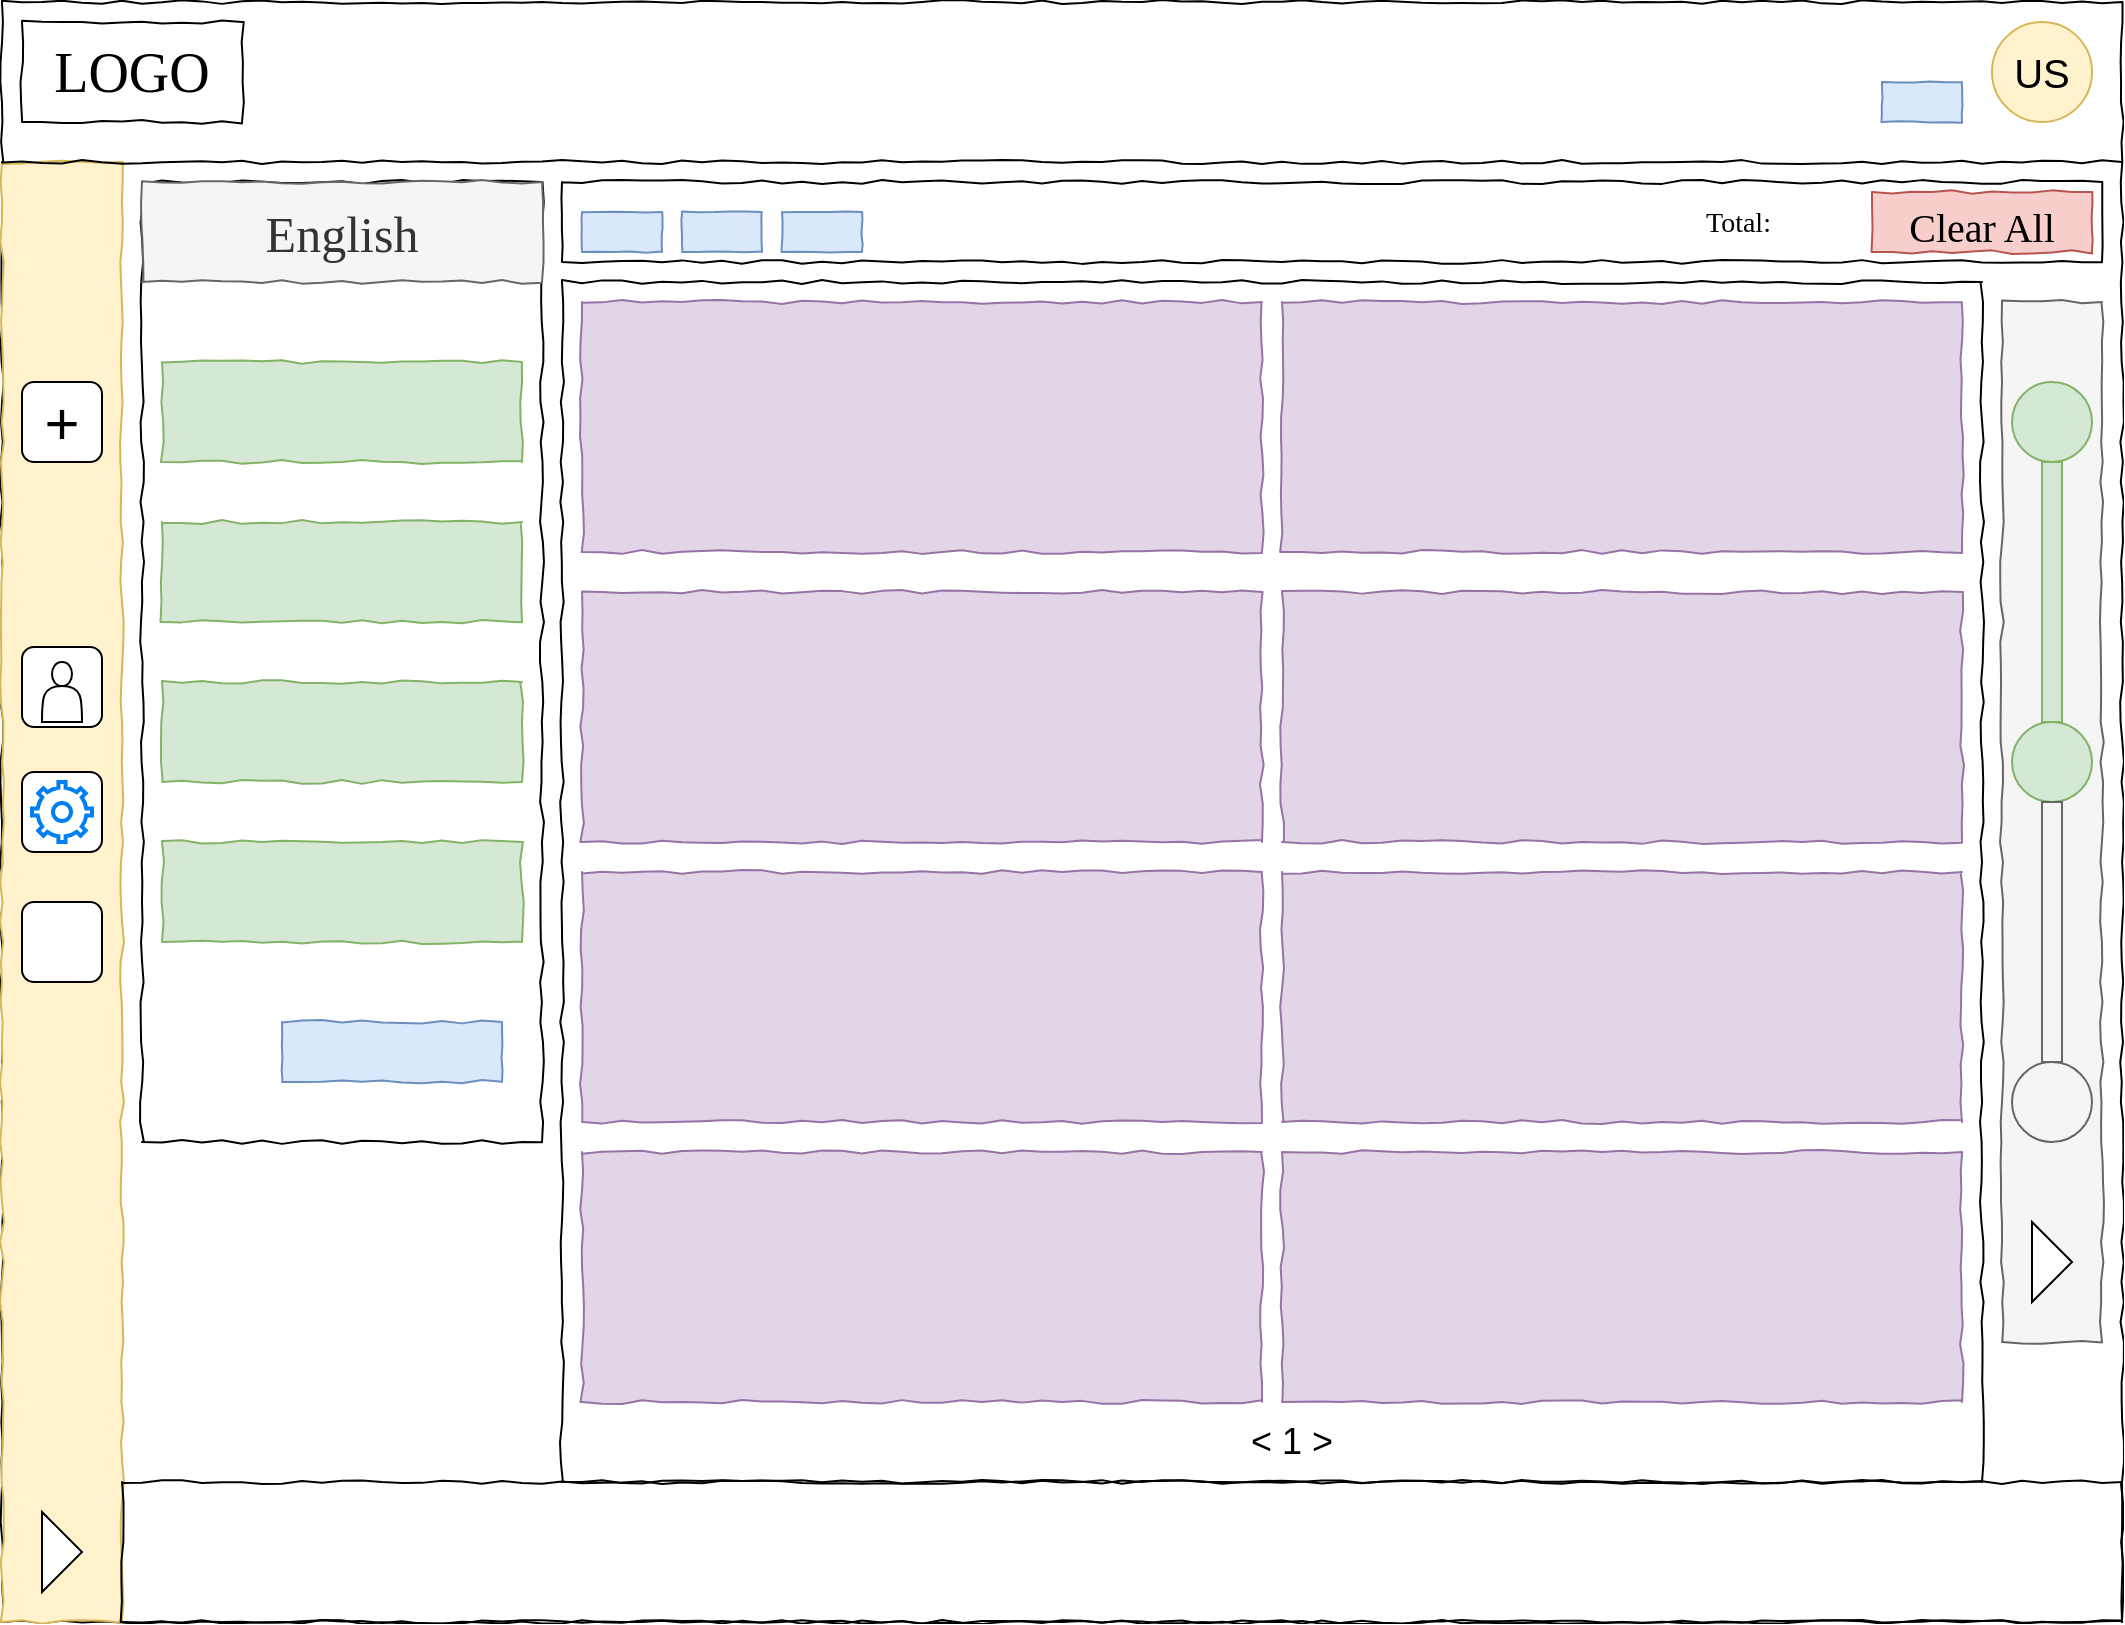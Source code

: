 <mxfile version="13.6.0" type="device"><diagram name="Page-1" id="03018318-947c-dd8e-b7a3-06fadd420f32"><mxGraphModel dx="1391" dy="829" grid="1" gridSize="10" guides="1" tooltips="1" connect="1" arrows="1" fold="1" page="1" pageScale="1" pageWidth="1100" pageHeight="850" background="#ffffff" math="0" shadow="0"><root><mxCell id="0"/><mxCell id="1" parent="0"/><mxCell id="TarIdMtxdLrThIjpSe1M-21" value="" style="whiteSpace=wrap;html=1;rounded=0;shadow=0;labelBackgroundColor=none;strokeWidth=1;fillColor=#e1d5e7;fontFamily=Verdana;fontSize=12;align=center;verticalAlign=top;spacing=10;comic=1;strokeColor=#9673a6;" vertex="1" parent="1"><mxGeometry x="310" y="315" width="340" height="125" as="geometry"/></mxCell><mxCell id="TarIdMtxdLrThIjpSe1M-40" value="" style="whiteSpace=wrap;html=1;rounded=0;shadow=0;labelBackgroundColor=none;strokeWidth=1;fillColor=none;fontFamily=Verdana;fontSize=12;align=center;comic=1;" vertex="1" parent="1"><mxGeometry x="300" y="160" width="710" height="600" as="geometry"/></mxCell><mxCell id="677b7b8949515195-1" value="" style="whiteSpace=wrap;html=1;rounded=0;shadow=0;labelBackgroundColor=none;strokeColor=#000000;strokeWidth=1;fillColor=none;fontFamily=Verdana;fontSize=12;fontColor=#000000;align=center;comic=1;" parent="1" vertex="1"><mxGeometry x="20" y="20" width="1060" height="810" as="geometry"/></mxCell><mxCell id="677b7b8949515195-2" value="LOGO" style="whiteSpace=wrap;html=1;rounded=0;shadow=0;labelBackgroundColor=none;strokeWidth=1;fontFamily=Verdana;fontSize=28;align=center;comic=1;" parent="1" vertex="1"><mxGeometry x="30" y="30" width="110" height="50" as="geometry"/></mxCell><mxCell id="677b7b8949515195-8" value="" style="whiteSpace=wrap;html=1;rounded=0;shadow=0;labelBackgroundColor=none;strokeWidth=1;fillColor=#fff2cc;fontFamily=Verdana;fontSize=12;align=center;comic=1;strokeColor=#d6b656;" parent="1" vertex="1"><mxGeometry x="20" y="100" width="60" height="730" as="geometry"/></mxCell><mxCell id="677b7b8949515195-9" value="" style="line;strokeWidth=1;html=1;rounded=0;shadow=0;labelBackgroundColor=none;fillColor=none;fontFamily=Verdana;fontSize=14;fontColor=#000000;align=center;comic=1;" parent="1" vertex="1"><mxGeometry x="20" y="50" width="1060" height="100" as="geometry"/></mxCell><mxCell id="677b7b8949515195-15" value="" style="whiteSpace=wrap;html=1;rounded=0;shadow=0;labelBackgroundColor=none;strokeWidth=1;fillColor=#e1d5e7;fontFamily=Verdana;fontSize=12;align=center;verticalAlign=top;spacing=10;comic=1;strokeColor=#9673a6;" parent="1" vertex="1"><mxGeometry x="310" y="170" width="340" height="125" as="geometry"/></mxCell><mxCell id="677b7b8949515195-25" value="" style="whiteSpace=wrap;html=1;rounded=0;shadow=0;labelBackgroundColor=none;strokeWidth=1;fillColor=#f5f5f5;fontFamily=Verdana;fontSize=12;align=center;comic=1;strokeColor=#666666;fontColor=#333333;" parent="1" vertex="1"><mxGeometry x="1020" y="170" width="50" height="520" as="geometry"/></mxCell><mxCell id="TarIdMtxdLrThIjpSe1M-1" value="" style="whiteSpace=wrap;html=1;rounded=0;shadow=0;labelBackgroundColor=none;strokeWidth=1;fillColor=none;fontFamily=Verdana;fontSize=12;align=center;comic=1;" vertex="1" parent="1"><mxGeometry x="300" y="110" width="770" height="40" as="geometry"/></mxCell><mxCell id="TarIdMtxdLrThIjpSe1M-3" value="" style="whiteSpace=wrap;html=1;rounded=0;shadow=0;labelBackgroundColor=none;strokeWidth=1;fillColor=none;fontFamily=Verdana;fontSize=12;align=center;comic=1;" vertex="1" parent="1"><mxGeometry x="90" y="110" width="200" height="480" as="geometry"/></mxCell><mxCell id="TarIdMtxdLrThIjpSe1M-4" value="&lt;font style=&quot;font-size: 20px&quot;&gt;Clear All&lt;br&gt;&lt;/font&gt;" style="whiteSpace=wrap;html=1;rounded=0;shadow=0;labelBackgroundColor=none;strokeWidth=1;fontFamily=Verdana;fontSize=28;align=center;comic=1;fillColor=#f8cecc;strokeColor=#b85450;" vertex="1" parent="1"><mxGeometry x="955" y="115" width="110" height="30" as="geometry"/></mxCell><mxCell id="TarIdMtxdLrThIjpSe1M-6" value="Total:" style="text;html=1;points=[];align=left;verticalAlign=top;spacingTop=-4;fontSize=14;fontFamily=Verdana" vertex="1" parent="1"><mxGeometry x="870" y="120" width="60" height="20" as="geometry"/></mxCell><mxCell id="TarIdMtxdLrThIjpSe1M-7" value="" style="whiteSpace=wrap;html=1;rounded=0;shadow=0;labelBackgroundColor=none;strokeWidth=1;fillColor=none;fontFamily=Verdana;fontSize=12;align=center;comic=1;" vertex="1" parent="1"><mxGeometry x="80" y="760" width="1000" height="70" as="geometry"/></mxCell><mxCell id="TarIdMtxdLrThIjpSe1M-8" value="&lt;font style=&quot;font-size: 25px&quot;&gt;English&lt;/font&gt;" style="whiteSpace=wrap;html=1;rounded=0;shadow=0;labelBackgroundColor=none;strokeWidth=1;fontFamily=Verdana;fontSize=28;align=center;comic=1;fillColor=#f5f5f5;strokeColor=#666666;fontColor=#333333;" vertex="1" parent="1"><mxGeometry x="90" y="110" width="200" height="50" as="geometry"/></mxCell><mxCell id="TarIdMtxdLrThIjpSe1M-9" value="" style="whiteSpace=wrap;html=1;rounded=0;shadow=0;labelBackgroundColor=none;strokeWidth=1;fontFamily=Verdana;fontSize=28;align=center;comic=1;fillColor=#d5e8d4;strokeColor=#82b366;" vertex="1" parent="1"><mxGeometry x="100" y="200" width="180" height="50" as="geometry"/></mxCell><mxCell id="TarIdMtxdLrThIjpSe1M-10" value="" style="whiteSpace=wrap;html=1;rounded=0;shadow=0;labelBackgroundColor=none;strokeWidth=1;fontFamily=Verdana;fontSize=28;align=center;comic=1;fillColor=#d5e8d4;strokeColor=#82b366;" vertex="1" parent="1"><mxGeometry x="100" y="280" width="180" height="50" as="geometry"/></mxCell><mxCell id="TarIdMtxdLrThIjpSe1M-11" value="" style="whiteSpace=wrap;html=1;rounded=0;shadow=0;labelBackgroundColor=none;strokeWidth=1;fontFamily=Verdana;fontSize=28;align=center;comic=1;fillColor=#d5e8d4;strokeColor=#82b366;" vertex="1" parent="1"><mxGeometry x="100" y="360" width="180" height="50" as="geometry"/></mxCell><mxCell id="TarIdMtxdLrThIjpSe1M-12" value="" style="whiteSpace=wrap;html=1;rounded=0;shadow=0;labelBackgroundColor=none;strokeWidth=1;fontFamily=Verdana;fontSize=28;align=center;comic=1;fillColor=#d5e8d4;strokeColor=#82b366;" vertex="1" parent="1"><mxGeometry x="100" y="440" width="180" height="50" as="geometry"/></mxCell><mxCell id="TarIdMtxdLrThIjpSe1M-13" value="" style="whiteSpace=wrap;html=1;rounded=0;shadow=0;labelBackgroundColor=none;strokeWidth=1;fontFamily=Verdana;fontSize=28;align=center;comic=1;fillColor=#dae8fc;strokeColor=#6c8ebf;" vertex="1" parent="1"><mxGeometry x="160" y="530" width="110" height="30" as="geometry"/></mxCell><mxCell id="TarIdMtxdLrThIjpSe1M-14" value="" style="ellipse;whiteSpace=wrap;html=1;aspect=fixed;fillColor=#d5e8d4;strokeColor=#82b366;" vertex="1" parent="1"><mxGeometry x="1025" y="210" width="40" height="40" as="geometry"/></mxCell><mxCell id="TarIdMtxdLrThIjpSe1M-15" value="" style="ellipse;whiteSpace=wrap;html=1;aspect=fixed;fillColor=#d5e8d4;strokeColor=#82b366;" vertex="1" parent="1"><mxGeometry x="1025" y="380" width="40" height="40" as="geometry"/></mxCell><mxCell id="TarIdMtxdLrThIjpSe1M-16" value="" style="ellipse;whiteSpace=wrap;html=1;aspect=fixed;fillColor=#f5f5f5;strokeColor=#666666;fontColor=#333333;" vertex="1" parent="1"><mxGeometry x="1025" y="550" width="40" height="40" as="geometry"/></mxCell><mxCell id="TarIdMtxdLrThIjpSe1M-20" value="" style="whiteSpace=wrap;html=1;rounded=0;shadow=0;labelBackgroundColor=none;strokeWidth=1;fillColor=#e1d5e7;fontFamily=Verdana;fontSize=12;align=center;verticalAlign=top;spacing=10;comic=1;strokeColor=#9673a6;" vertex="1" parent="1"><mxGeometry x="660" y="170" width="340" height="125" as="geometry"/></mxCell><mxCell id="TarIdMtxdLrThIjpSe1M-22" value="" style="whiteSpace=wrap;html=1;rounded=0;shadow=0;labelBackgroundColor=none;strokeWidth=1;fillColor=#e1d5e7;fontFamily=Verdana;fontSize=12;align=center;verticalAlign=top;spacing=10;comic=1;strokeColor=#9673a6;" vertex="1" parent="1"><mxGeometry x="660" y="315" width="340" height="125" as="geometry"/></mxCell><mxCell id="TarIdMtxdLrThIjpSe1M-23" value="" style="whiteSpace=wrap;html=1;rounded=0;shadow=0;labelBackgroundColor=none;strokeWidth=1;fillColor=#e1d5e7;fontFamily=Verdana;fontSize=12;align=center;verticalAlign=top;spacing=10;comic=1;strokeColor=#9673a6;" vertex="1" parent="1"><mxGeometry x="310" y="455" width="340" height="125" as="geometry"/></mxCell><mxCell id="TarIdMtxdLrThIjpSe1M-24" value="" style="whiteSpace=wrap;html=1;rounded=0;shadow=0;labelBackgroundColor=none;strokeWidth=1;fillColor=#e1d5e7;fontFamily=Verdana;fontSize=12;align=center;verticalAlign=top;spacing=10;comic=1;strokeColor=#9673a6;" vertex="1" parent="1"><mxGeometry x="660" y="455" width="340" height="125" as="geometry"/></mxCell><mxCell id="TarIdMtxdLrThIjpSe1M-25" value="" style="whiteSpace=wrap;html=1;rounded=0;shadow=0;labelBackgroundColor=none;strokeWidth=1;fillColor=#e1d5e7;fontFamily=Verdana;fontSize=12;align=center;verticalAlign=top;spacing=10;comic=1;strokeColor=#9673a6;" vertex="1" parent="1"><mxGeometry x="310" y="595" width="340" height="125" as="geometry"/></mxCell><mxCell id="TarIdMtxdLrThIjpSe1M-26" value="" style="whiteSpace=wrap;html=1;rounded=0;shadow=0;labelBackgroundColor=none;strokeWidth=1;fillColor=#e1d5e7;fontFamily=Verdana;fontSize=12;align=center;verticalAlign=top;spacing=10;comic=1;strokeColor=#9673a6;" vertex="1" parent="1"><mxGeometry x="660" y="595" width="340" height="125" as="geometry"/></mxCell><mxCell id="TarIdMtxdLrThIjpSe1M-27" value="" style="triangle;whiteSpace=wrap;html=1;" vertex="1" parent="1"><mxGeometry x="40" y="775" width="20" height="40" as="geometry"/></mxCell><mxCell id="TarIdMtxdLrThIjpSe1M-28" value="" style="triangle;whiteSpace=wrap;html=1;" vertex="1" parent="1"><mxGeometry x="1035" y="630" width="20" height="40" as="geometry"/></mxCell><mxCell id="TarIdMtxdLrThIjpSe1M-30" value="&lt;font style=&quot;font-size: 20px&quot;&gt;US&lt;/font&gt;" style="ellipse;whiteSpace=wrap;html=1;aspect=fixed;fillColor=#fff2cc;strokeColor=#d6b656;" vertex="1" parent="1"><mxGeometry x="1015" y="30" width="50" height="50" as="geometry"/></mxCell><mxCell id="TarIdMtxdLrThIjpSe1M-31" value="" style="whiteSpace=wrap;html=1;rounded=0;shadow=0;labelBackgroundColor=none;strokeWidth=1;fontFamily=Verdana;fontSize=28;align=center;comic=1;fillColor=#dae8fc;strokeColor=#6c8ebf;" vertex="1" parent="1"><mxGeometry x="960" y="60" width="40" height="20" as="geometry"/></mxCell><mxCell id="TarIdMtxdLrThIjpSe1M-32" value="" style="rounded=1;whiteSpace=wrap;html=1;" vertex="1" parent="1"><mxGeometry x="30" y="342.5" width="40" height="40" as="geometry"/></mxCell><mxCell id="TarIdMtxdLrThIjpSe1M-33" value="&lt;font style=&quot;font-size: 30px&quot;&gt;+&lt;/font&gt;" style="rounded=1;whiteSpace=wrap;html=1;" vertex="1" parent="1"><mxGeometry x="30" y="210" width="40" height="40" as="geometry"/></mxCell><mxCell id="TarIdMtxdLrThIjpSe1M-34" value="" style="rounded=1;whiteSpace=wrap;html=1;" vertex="1" parent="1"><mxGeometry x="30" y="405" width="40" height="40" as="geometry"/></mxCell><mxCell id="TarIdMtxdLrThIjpSe1M-35" value="" style="rounded=1;whiteSpace=wrap;html=1;" vertex="1" parent="1"><mxGeometry x="30" y="470" width="40" height="40" as="geometry"/></mxCell><mxCell id="TarIdMtxdLrThIjpSe1M-38" value="&lt;font style=&quot;font-size: 18px&quot;&gt;&amp;lt; 1 &amp;gt;&lt;br&gt;&lt;/font&gt;" style="text;html=1;strokeColor=none;fillColor=none;align=center;verticalAlign=middle;whiteSpace=wrap;rounded=0;" vertex="1" parent="1"><mxGeometry x="630" y="730" width="70" height="20" as="geometry"/></mxCell><mxCell id="TarIdMtxdLrThIjpSe1M-41" value="" style="whiteSpace=wrap;html=1;rounded=0;shadow=0;labelBackgroundColor=none;strokeWidth=1;fontFamily=Verdana;fontSize=28;align=center;comic=1;fillColor=#dae8fc;strokeColor=#6c8ebf;" vertex="1" parent="1"><mxGeometry x="310" y="125" width="40" height="20" as="geometry"/></mxCell><mxCell id="TarIdMtxdLrThIjpSe1M-42" value="" style="whiteSpace=wrap;html=1;rounded=0;shadow=0;labelBackgroundColor=none;strokeWidth=1;fontFamily=Verdana;fontSize=28;align=center;comic=1;fillColor=#dae8fc;strokeColor=#6c8ebf;" vertex="1" parent="1"><mxGeometry x="360" y="125" width="40" height="20" as="geometry"/></mxCell><mxCell id="TarIdMtxdLrThIjpSe1M-43" value="" style="whiteSpace=wrap;html=1;rounded=0;shadow=0;labelBackgroundColor=none;strokeWidth=1;fontFamily=Verdana;fontSize=28;align=center;comic=1;fillColor=#dae8fc;strokeColor=#6c8ebf;" vertex="1" parent="1"><mxGeometry x="410" y="125" width="40" height="20" as="geometry"/></mxCell><mxCell id="TarIdMtxdLrThIjpSe1M-44" value="" style="rounded=0;whiteSpace=wrap;html=1;fillColor=#d5e8d4;strokeColor=#82b366;" vertex="1" parent="1"><mxGeometry x="1040" y="250" width="10" height="130" as="geometry"/></mxCell><mxCell id="TarIdMtxdLrThIjpSe1M-45" value="" style="rounded=0;whiteSpace=wrap;html=1;fillColor=#f5f5f5;strokeColor=#666666;fontColor=#333333;" vertex="1" parent="1"><mxGeometry x="1040" y="420" width="10" height="130" as="geometry"/></mxCell><mxCell id="TarIdMtxdLrThIjpSe1M-47" value="" style="shape=actor;whiteSpace=wrap;html=1;" vertex="1" parent="1"><mxGeometry x="40" y="350" width="20" height="30" as="geometry"/></mxCell><mxCell id="TarIdMtxdLrThIjpSe1M-49" value="" style="html=1;verticalLabelPosition=bottom;align=center;labelBackgroundColor=#ffffff;verticalAlign=top;strokeWidth=2;strokeColor=#0080F0;shadow=0;dashed=0;shape=mxgraph.ios7.icons.settings;" vertex="1" parent="1"><mxGeometry x="35" y="410" width="30" height="30" as="geometry"/></mxCell><mxCell id="TarIdMtxdLrThIjpSe1M-50" value="" style="shape=image;html=1;verticalAlign=top;verticalLabelPosition=bottom;labelBackgroundColor=#ffffff;imageAspect=0;aspect=fixed;image=https://cdn2.iconfinder.com/data/icons/ios-7-icons/50/price_tag_usd-128.png" vertex="1" parent="1"><mxGeometry x="30" y="472" width="38" height="38" as="geometry"/></mxCell></root></mxGraphModel></diagram></mxfile>